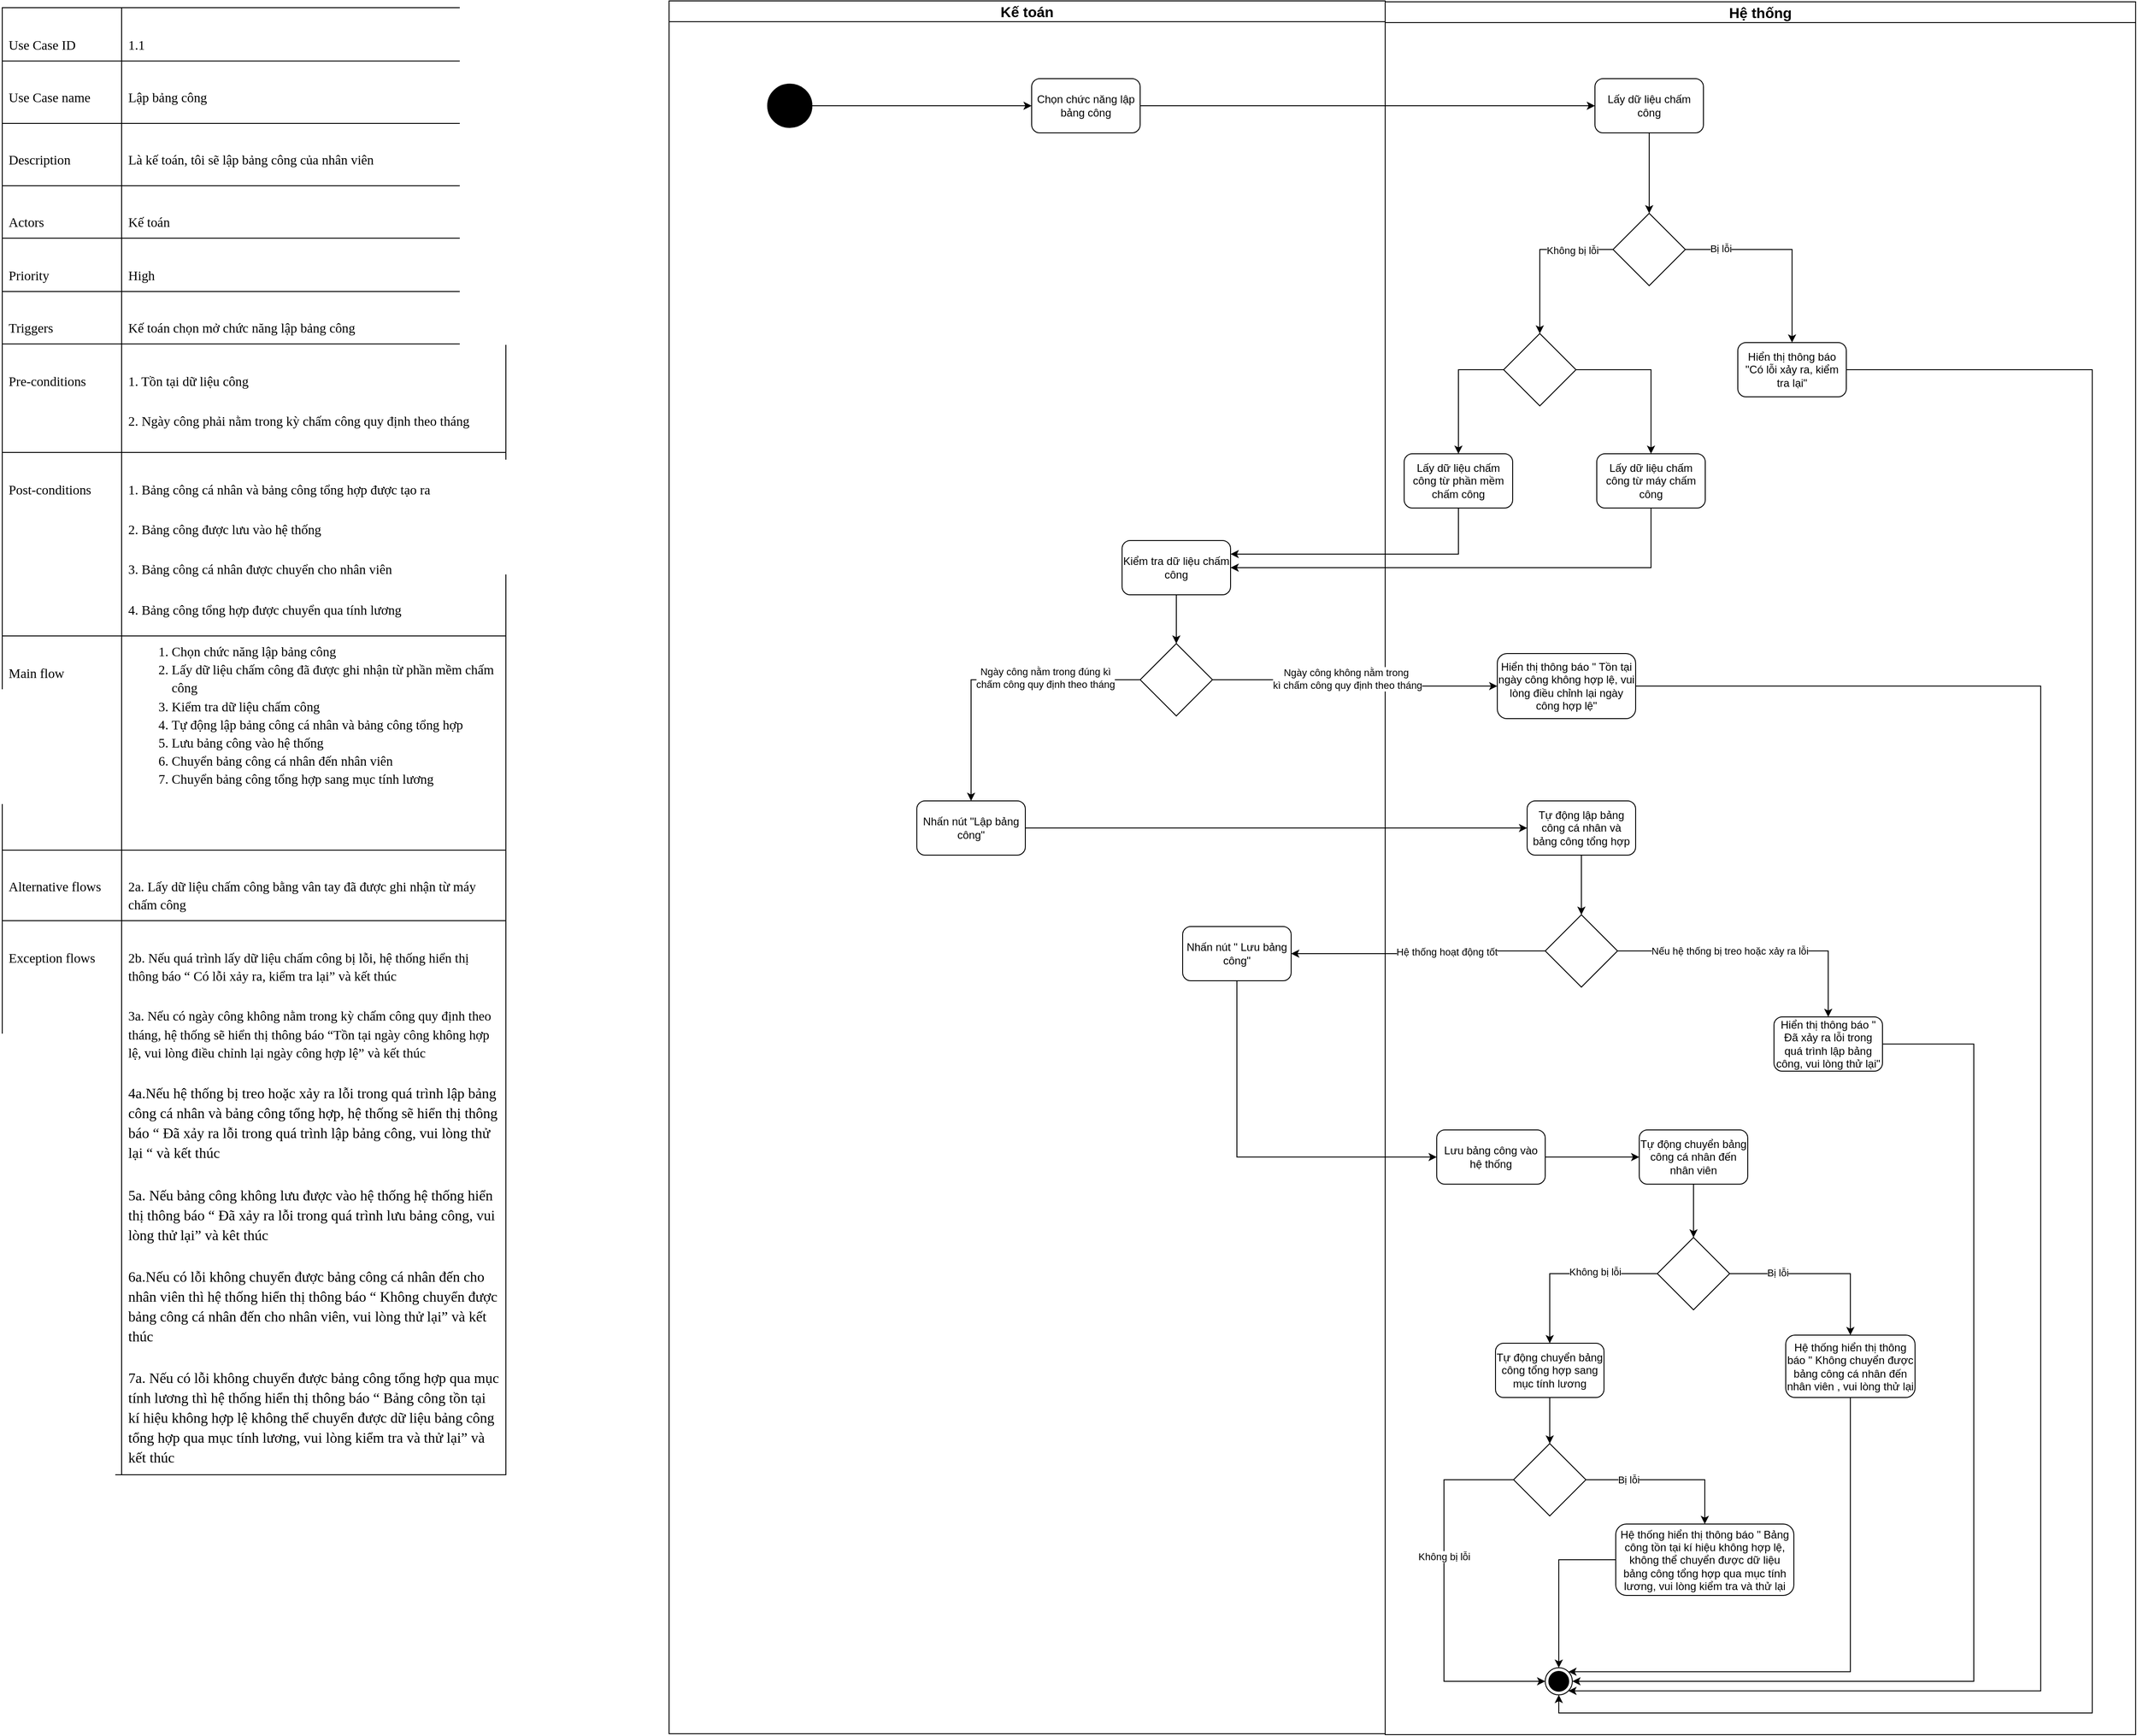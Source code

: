 <mxfile version="23.1.5" type="device">
  <diagram name="Page-1" id="2zx9Xnp8U7PzQBNnEimN">
    <mxGraphModel dx="1235" dy="740" grid="1" gridSize="10" guides="1" tooltips="1" connect="1" arrows="1" fold="1" page="1" pageScale="1" pageWidth="850" pageHeight="1100" math="0" shadow="0">
      <root>
        <mxCell id="0" />
        <mxCell id="1" parent="0" />
        <mxCell id="aPlCoS5utpTqL6tOqj2--1" value="&lt;b style=&quot;font-weight:normal;&quot; id=&quot;docs-internal-guid-bb8b0dc3-7fff-5e79-dfc9-e86ac7385494&quot;&gt;&lt;div dir=&quot;ltr&quot; style=&quot;margin-left:0pt;&quot; align=&quot;left&quot;&gt;&lt;table style=&quot;border:none;border-collapse:collapse;&quot;&gt;&lt;colgroup&gt;&lt;col width=&quot;137&quot;&gt;&lt;col width=&quot;455&quot;&gt;&lt;/colgroup&gt;&lt;tbody&gt;&lt;tr style=&quot;height:30.75pt&quot;&gt;&lt;td style=&quot;border-left:solid #000000 0.6pt;border-right:solid #000000 0.6pt;border-bottom:solid #000000 0.6pt;border-top:solid #000000 0.6pt;vertical-align:top;padding:5pt 5pt 5pt 5pt;overflow:hidden;overflow-wrap:break-word;&quot;&gt;&lt;p dir=&quot;ltr&quot; style=&quot;line-height:1.38;margin-top:18pt;margin-bottom:0pt;&quot;&gt;&lt;span style=&quot;font-size: 11pt; font-family: &amp;quot;Times New Roman&amp;quot;, serif; color: rgb(0, 0, 0); background-color: transparent; font-weight: 400; font-style: normal; font-variant: normal; text-decoration: none; vertical-align: baseline;&quot;&gt;Use Case ID&lt;/span&gt;&lt;/p&gt;&lt;/td&gt;&lt;td style=&quot;border-left:solid #000000 0.6pt;border-right:solid #000000 0.6pt;border-bottom:solid #000000 0.6pt;border-top:solid #000000 0.6pt;vertical-align:top;padding:5pt 5pt 5pt 5pt;overflow:hidden;overflow-wrap:break-word;&quot;&gt;&lt;p dir=&quot;ltr&quot; style=&quot;line-height:1.38;margin-top:18pt;margin-bottom:0pt;&quot;&gt;&lt;span style=&quot;font-size: 11pt; font-family: &amp;quot;Times New Roman&amp;quot;, serif; color: rgb(0, 0, 0); background-color: transparent; font-weight: 400; font-style: normal; font-variant: normal; text-decoration: none; vertical-align: baseline;&quot;&gt;1.1&lt;/span&gt;&lt;/p&gt;&lt;/td&gt;&lt;/tr&gt;&lt;tr style=&quot;height:51.75pt&quot;&gt;&lt;td style=&quot;border-left:solid #000000 0.6pt;border-right:solid #000000 0.6pt;border-bottom:solid #000000 0.6pt;border-top:solid #000000 0.6pt;vertical-align:top;padding:5pt 5pt 5pt 5pt;overflow:hidden;overflow-wrap:break-word;&quot;&gt;&lt;p dir=&quot;ltr&quot; style=&quot;line-height:1.38;margin-top:18pt;margin-bottom:0pt;&quot;&gt;&lt;span style=&quot;font-size: 11pt; font-family: &amp;quot;Times New Roman&amp;quot;, serif; color: rgb(0, 0, 0); background-color: transparent; font-weight: 400; font-style: normal; font-variant: normal; text-decoration: none; vertical-align: baseline;&quot;&gt;Use Case name&lt;/span&gt;&lt;/p&gt;&lt;/td&gt;&lt;td style=&quot;border-left:solid #000000 0.6pt;border-right:solid #000000 0.6pt;border-bottom:solid #000000 0.6pt;border-top:solid #000000 0.6pt;vertical-align:top;padding:5pt 5pt 5pt 5pt;overflow:hidden;overflow-wrap:break-word;&quot;&gt;&lt;p dir=&quot;ltr&quot; style=&quot;line-height:1.38;margin-top:18pt;margin-bottom:0pt;&quot;&gt;&lt;span style=&quot;font-size: 11pt; font-family: &amp;quot;Times New Roman&amp;quot;, serif; color: rgb(0, 0, 0); background-color: transparent; font-weight: 400; font-style: normal; font-variant: normal; text-decoration: none; vertical-align: baseline;&quot;&gt;Lập bảng công&lt;/span&gt;&lt;/p&gt;&lt;/td&gt;&lt;/tr&gt;&lt;tr style=&quot;height:51.75pt&quot;&gt;&lt;td style=&quot;border-left:solid #000000 0.6pt;border-right:solid #000000 0.6pt;border-bottom:solid #000000 0.6pt;border-top:solid #000000 0.6pt;vertical-align:top;padding:5pt 5pt 5pt 5pt;overflow:hidden;overflow-wrap:break-word;&quot;&gt;&lt;p dir=&quot;ltr&quot; style=&quot;line-height:1.38;margin-top:18pt;margin-bottom:0pt;&quot;&gt;&lt;span style=&quot;font-size: 11pt; font-family: &amp;quot;Times New Roman&amp;quot;, serif; color: rgb(0, 0, 0); background-color: transparent; font-weight: 400; font-style: normal; font-variant: normal; text-decoration: none; vertical-align: baseline;&quot;&gt;Description&lt;/span&gt;&lt;/p&gt;&lt;/td&gt;&lt;td style=&quot;border-left:solid #000000 0.6pt;border-right:solid #000000 0.6pt;border-bottom:solid #000000 0.6pt;border-top:solid #000000 0.6pt;vertical-align:top;padding:5pt 5pt 5pt 5pt;overflow:hidden;overflow-wrap:break-word;&quot;&gt;&lt;p dir=&quot;ltr&quot; style=&quot;line-height:1.38;margin-top:18pt;margin-bottom:0pt;&quot;&gt;&lt;span style=&quot;font-size: 11pt; font-family: &amp;quot;Times New Roman&amp;quot;, serif; color: rgb(0, 0, 0); background-color: transparent; font-weight: 400; font-style: normal; font-variant: normal; text-decoration: none; vertical-align: baseline;&quot;&gt;Là kế toán, tôi sẽ lập bảng công của nhân viên&lt;/span&gt;&lt;/p&gt;&lt;/td&gt;&lt;/tr&gt;&lt;tr style=&quot;height:30.75pt&quot;&gt;&lt;td style=&quot;border-left:solid #000000 0.6pt;border-right:solid #000000 0.6pt;border-bottom:solid #000000 0.6pt;border-top:solid #000000 0.6pt;vertical-align:top;padding:5pt 5pt 5pt 5pt;overflow:hidden;overflow-wrap:break-word;&quot;&gt;&lt;p dir=&quot;ltr&quot; style=&quot;line-height:1.38;margin-top:18pt;margin-bottom:0pt;&quot;&gt;&lt;span style=&quot;font-size: 11pt; font-family: &amp;quot;Times New Roman&amp;quot;, serif; color: rgb(0, 0, 0); background-color: transparent; font-weight: 400; font-style: normal; font-variant: normal; text-decoration: none; vertical-align: baseline;&quot;&gt;Actors&lt;/span&gt;&lt;/p&gt;&lt;/td&gt;&lt;td style=&quot;border-left:solid #000000 0.6pt;border-right:solid #000000 0.6pt;border-bottom:solid #000000 0.6pt;border-top:solid #000000 0.6pt;vertical-align:top;padding:5pt 5pt 5pt 5pt;overflow:hidden;overflow-wrap:break-word;&quot;&gt;&lt;p dir=&quot;ltr&quot; style=&quot;line-height:1.38;margin-top:18pt;margin-bottom:0pt;&quot;&gt;&lt;span style=&quot;font-size: 11pt; font-family: &amp;quot;Times New Roman&amp;quot;, serif; color: rgb(0, 0, 0); background-color: transparent; font-weight: 400; font-style: normal; font-variant: normal; text-decoration: none; vertical-align: baseline;&quot;&gt;Kế toán&lt;/span&gt;&lt;/p&gt;&lt;/td&gt;&lt;/tr&gt;&lt;tr style=&quot;height:30.75pt&quot;&gt;&lt;td style=&quot;border-left:solid #000000 0.6pt;border-right:solid #000000 0.6pt;border-bottom:solid #000000 0.6pt;border-top:solid #000000 0.6pt;vertical-align:top;padding:5pt 5pt 5pt 5pt;overflow:hidden;overflow-wrap:break-word;&quot;&gt;&lt;p dir=&quot;ltr&quot; style=&quot;line-height:1.38;margin-top:18pt;margin-bottom:0pt;&quot;&gt;&lt;span style=&quot;font-size: 11pt; font-family: &amp;quot;Times New Roman&amp;quot;, serif; color: rgb(0, 0, 0); background-color: transparent; font-weight: 400; font-style: normal; font-variant: normal; text-decoration: none; vertical-align: baseline;&quot;&gt;Priority&lt;/span&gt;&lt;/p&gt;&lt;/td&gt;&lt;td style=&quot;border-left:solid #000000 0.6pt;border-right:solid #000000 0.6pt;border-bottom:solid #000000 0.6pt;border-top:solid #000000 0.6pt;vertical-align:top;padding:5pt 5pt 5pt 5pt;overflow:hidden;overflow-wrap:break-word;&quot;&gt;&lt;p dir=&quot;ltr&quot; style=&quot;line-height:1.38;margin-top:18pt;margin-bottom:0pt;&quot;&gt;&lt;span style=&quot;font-size: 11pt; font-family: &amp;quot;Times New Roman&amp;quot;, serif; color: rgb(0, 0, 0); background-color: transparent; font-weight: 400; font-style: normal; font-variant: normal; text-decoration: none; vertical-align: baseline;&quot;&gt;High&lt;/span&gt;&lt;/p&gt;&lt;/td&gt;&lt;/tr&gt;&lt;tr style=&quot;height:30.75pt&quot;&gt;&lt;td style=&quot;border-left:solid #000000 0.6pt;border-right:solid #000000 0.6pt;border-bottom:solid #000000 0.6pt;border-top:solid #000000 0.6pt;vertical-align:top;padding:5pt 5pt 5pt 5pt;overflow:hidden;overflow-wrap:break-word;&quot;&gt;&lt;p dir=&quot;ltr&quot; style=&quot;line-height:1.38;margin-top:18pt;margin-bottom:0pt;&quot;&gt;&lt;span style=&quot;font-size: 11pt; font-family: &amp;quot;Times New Roman&amp;quot;, serif; color: rgb(0, 0, 0); background-color: transparent; font-weight: 400; font-style: normal; font-variant: normal; text-decoration: none; vertical-align: baseline;&quot;&gt;Triggers&lt;/span&gt;&lt;/p&gt;&lt;/td&gt;&lt;td style=&quot;border-left:solid #000000 0.6pt;border-right:solid #000000 0.6pt;border-bottom:solid #000000 0.6pt;border-top:solid #000000 0.6pt;vertical-align:top;padding:5pt 5pt 5pt 5pt;overflow:hidden;overflow-wrap:break-word;&quot;&gt;&lt;p dir=&quot;ltr&quot; style=&quot;line-height:1.38;margin-top:18pt;margin-bottom:0pt;&quot;&gt;&lt;span style=&quot;font-size: 11pt; font-family: &amp;quot;Times New Roman&amp;quot;, serif; color: rgb(0, 0, 0); background-color: transparent; font-weight: 400; font-style: normal; font-variant: normal; text-decoration: none; vertical-align: baseline;&quot;&gt;Kế toán chọn mở chức năng lập bảng công&lt;/span&gt;&lt;/p&gt;&lt;/td&gt;&lt;/tr&gt;&lt;tr style=&quot;height:90pt&quot;&gt;&lt;td style=&quot;border-left:solid #000000 0.6pt;border-right:solid #000000 0.6pt;border-bottom:solid #000000 0.6pt;border-top:solid #000000 0.6pt;vertical-align:top;padding:5pt 5pt 5pt 5pt;overflow:hidden;overflow-wrap:break-word;&quot;&gt;&lt;p dir=&quot;ltr&quot; style=&quot;line-height:1.38;margin-top:18pt;margin-bottom:0pt;&quot;&gt;&lt;span style=&quot;font-size: 11pt; font-family: &amp;quot;Times New Roman&amp;quot;, serif; color: rgb(0, 0, 0); background-color: transparent; font-weight: 400; font-style: normal; font-variant: normal; text-decoration: none; vertical-align: baseline;&quot;&gt;Pre-conditions&lt;/span&gt;&lt;/p&gt;&lt;/td&gt;&lt;td style=&quot;border-left:solid #000000 0.6pt;border-right:solid #000000 0.6pt;border-bottom:solid #000000 0.6pt;border-top:solid #000000 0.6pt;vertical-align:top;padding:5pt 5pt 5pt 5pt;overflow:hidden;overflow-wrap:break-word;&quot;&gt;&lt;p dir=&quot;ltr&quot; style=&quot;line-height:1.38;margin-top:18pt;margin-bottom:0pt;&quot;&gt;&lt;span style=&quot;font-size: 11pt; font-family: &amp;quot;Times New Roman&amp;quot;, serif; color: rgb(0, 0, 0); background-color: transparent; font-weight: 400; font-style: normal; font-variant: normal; text-decoration: none; vertical-align: baseline;&quot;&gt;1. Tồn tại dữ liệu công&lt;/span&gt;&lt;/p&gt;&lt;p dir=&quot;ltr&quot; style=&quot;line-height:1.38;margin-top:18pt;margin-bottom:0pt;&quot;&gt;&lt;span style=&quot;font-size: 11pt; font-family: &amp;quot;Times New Roman&amp;quot;, serif; color: rgb(0, 0, 0); background-color: transparent; font-weight: 400; font-style: normal; font-variant: normal; text-decoration: none; vertical-align: baseline;&quot;&gt;2. Ngày công phải nằm trong kỳ chấm công quy định theo tháng&lt;/span&gt;&lt;/p&gt;&lt;/td&gt;&lt;/tr&gt;&lt;tr style=&quot;height:152.25pt&quot;&gt;&lt;td style=&quot;border-left:solid #000000 0.6pt;border-right:solid #000000 0.6pt;border-bottom:solid #000000 0.6pt;border-top:solid #000000 0.6pt;vertical-align:top;padding:5pt 5pt 5pt 5pt;overflow:hidden;overflow-wrap:break-word;&quot;&gt;&lt;p dir=&quot;ltr&quot; style=&quot;line-height:1.38;margin-top:18pt;margin-bottom:0pt;&quot;&gt;&lt;span style=&quot;font-size: 11pt; font-family: &amp;quot;Times New Roman&amp;quot;, serif; color: rgb(0, 0, 0); background-color: transparent; font-weight: 400; font-style: normal; font-variant: normal; text-decoration: none; vertical-align: baseline;&quot;&gt;Post-conditions&lt;/span&gt;&lt;/p&gt;&lt;/td&gt;&lt;td style=&quot;border-left:solid #000000 0.6pt;border-right:solid #000000 0.6pt;border-bottom:solid #000000 0.6pt;border-top:solid #000000 0.6pt;vertical-align:top;padding:5pt 5pt 5pt 5pt;overflow:hidden;overflow-wrap:break-word;&quot;&gt;&lt;p dir=&quot;ltr&quot; style=&quot;line-height:1.38;margin-top:18pt;margin-bottom:0pt;&quot;&gt;&lt;span style=&quot;font-size: 11pt; font-family: &amp;quot;Times New Roman&amp;quot;, serif; color: rgb(0, 0, 0); background-color: transparent; font-weight: 400; font-style: normal; font-variant: normal; text-decoration: none; vertical-align: baseline;&quot;&gt;1. Bảng công cá nhân và bảng công tổng hợp được tạo ra&lt;/span&gt;&lt;/p&gt;&lt;p dir=&quot;ltr&quot; style=&quot;line-height:1.38;margin-top:18pt;margin-bottom:0pt;&quot;&gt;&lt;span style=&quot;font-size: 11pt; font-family: &amp;quot;Times New Roman&amp;quot;, serif; color: rgb(0, 0, 0); background-color: transparent; font-weight: 400; font-style: normal; font-variant: normal; text-decoration: none; vertical-align: baseline;&quot;&gt;2. Bảng công được lưu vào hệ thống&lt;/span&gt;&lt;/p&gt;&lt;p dir=&quot;ltr&quot; style=&quot;line-height:1.38;margin-top:18pt;margin-bottom:0pt;&quot;&gt;&lt;span style=&quot;font-size: 11pt; font-family: &amp;quot;Times New Roman&amp;quot;, serif; color: rgb(0, 0, 0); background-color: transparent; font-weight: 400; font-style: normal; font-variant: normal; text-decoration: none; vertical-align: baseline;&quot;&gt;3. Bảng công cá nhân được chuyển cho nhân viên&lt;/span&gt;&lt;/p&gt;&lt;p dir=&quot;ltr&quot; style=&quot;line-height:1.38;margin-top:18pt;margin-bottom:0pt;&quot;&gt;&lt;span style=&quot;font-size: 11pt; font-family: &amp;quot;Times New Roman&amp;quot;, serif; color: rgb(0, 0, 0); background-color: transparent; font-weight: 400; font-style: normal; font-variant: normal; text-decoration: none; vertical-align: baseline;&quot;&gt;4. Bảng công tổng hợp được chuyển qua tính lương&lt;/span&gt;&lt;/p&gt;&lt;/td&gt;&lt;/tr&gt;&lt;tr style=&quot;height:177.296pt&quot;&gt;&lt;td style=&quot;border-left:solid #000000 0.6pt;border-right:solid #000000 0.6pt;border-bottom:solid #000000 0.6pt;border-top:solid #000000 0.6pt;vertical-align:top;padding:5pt 5pt 5pt 5pt;overflow:hidden;overflow-wrap:break-word;&quot;&gt;&lt;p dir=&quot;ltr&quot; style=&quot;line-height:1.38;margin-top:18pt;margin-bottom:0pt;&quot;&gt;&lt;span style=&quot;font-size: 11pt; font-family: &amp;quot;Times New Roman&amp;quot;, serif; color: rgb(0, 0, 0); background-color: transparent; font-weight: 400; font-style: normal; font-variant: normal; text-decoration: none; vertical-align: baseline;&quot;&gt;Main flow&lt;/span&gt;&lt;/p&gt;&lt;/td&gt;&lt;td style=&quot;border-left:solid #000000 0.6pt;border-right:solid #000000 0.6pt;border-bottom:solid #000000 0.6pt;border-top:solid #000000 0.6pt;vertical-align:top;padding:5pt 5pt 5pt 5pt;overflow:hidden;overflow-wrap:break-word;&quot;&gt;&lt;ol style=&quot;margin-top:0;margin-bottom:0;padding-inline-start:48px;&quot;&gt;&lt;li dir=&quot;ltr&quot; style=&quot;list-style-type: decimal; font-size: 11pt; font-family: &amp;quot;Times New Roman&amp;quot;, serif; color: rgb(0, 0, 0); background-color: transparent; font-weight: 400; font-style: normal; font-variant: normal; text-decoration: none; vertical-align: baseline;&quot; aria-level=&quot;1&quot;&gt;&lt;p dir=&quot;ltr&quot; style=&quot;line-height:1.38;margin-top:0pt;margin-bottom:0pt;&quot; role=&quot;presentation&quot;&gt;&lt;span style=&quot;font-size: 11pt; font-family: &amp;quot;Times New Roman&amp;quot;, serif; color: rgb(0, 0, 0); background-color: transparent; font-weight: 400; font-style: normal; font-variant: normal; text-decoration: none; vertical-align: baseline;&quot;&gt;Chọn chức năng lập bảng công&lt;/span&gt;&lt;/p&gt;&lt;/li&gt;&lt;li dir=&quot;ltr&quot; style=&quot;list-style-type: decimal; font-size: 11pt; font-family: &amp;quot;Times New Roman&amp;quot;, serif; color: rgb(0, 0, 0); background-color: transparent; font-weight: 400; font-style: normal; font-variant: normal; text-decoration: none; vertical-align: baseline;&quot; aria-level=&quot;1&quot;&gt;&lt;p dir=&quot;ltr&quot; style=&quot;line-height:1.38;margin-top:0pt;margin-bottom:0pt;&quot; role=&quot;presentation&quot;&gt;&lt;span style=&quot;font-size: 11pt; font-family: &amp;quot;Times New Roman&amp;quot;, serif; color: rgb(0, 0, 0); background-color: transparent; font-weight: 400; font-style: normal; font-variant: normal; text-decoration: none; vertical-align: baseline;&quot;&gt;Lấy dữ liệu chấm công đã được ghi nhận từ phần mềm chấm công&lt;/span&gt;&lt;/p&gt;&lt;/li&gt;&lt;li dir=&quot;ltr&quot; style=&quot;list-style-type: decimal; font-size: 11pt; font-family: &amp;quot;Times New Roman&amp;quot;, serif; color: rgb(0, 0, 0); background-color: transparent; font-weight: 400; font-style: normal; font-variant: normal; text-decoration: none; vertical-align: baseline;&quot; aria-level=&quot;1&quot;&gt;&lt;p dir=&quot;ltr&quot; style=&quot;line-height:1.38;margin-top:0pt;margin-bottom:0pt;&quot; role=&quot;presentation&quot;&gt;&lt;span style=&quot;font-size: 11pt; font-family: &amp;quot;Times New Roman&amp;quot;, serif; color: rgb(0, 0, 0); background-color: transparent; font-weight: 400; font-style: normal; font-variant: normal; text-decoration: none; vertical-align: baseline;&quot;&gt;Kiểm tra dữ liệu chấm công&lt;/span&gt;&lt;/p&gt;&lt;/li&gt;&lt;li dir=&quot;ltr&quot; style=&quot;list-style-type: decimal; font-size: 11pt; font-family: &amp;quot;Times New Roman&amp;quot;, serif; color: rgb(0, 0, 0); background-color: transparent; font-weight: 400; font-style: normal; font-variant: normal; text-decoration: none; vertical-align: baseline;&quot; aria-level=&quot;1&quot;&gt;&lt;p dir=&quot;ltr&quot; style=&quot;line-height:1.38;margin-top:0pt;margin-bottom:0pt;&quot; role=&quot;presentation&quot;&gt;&lt;span style=&quot;font-size: 11pt; font-family: &amp;quot;Times New Roman&amp;quot;, serif; color: rgb(0, 0, 0); background-color: transparent; font-weight: 400; font-style: normal; font-variant: normal; text-decoration: none; vertical-align: baseline;&quot;&gt;Tự động lập bảng công cá nhân và bảng công tổng hợp&amp;nbsp;&lt;/span&gt;&lt;/p&gt;&lt;/li&gt;&lt;li dir=&quot;ltr&quot; style=&quot;list-style-type: decimal; font-size: 11pt; font-family: &amp;quot;Times New Roman&amp;quot;, serif; color: rgb(0, 0, 0); background-color: transparent; font-weight: 400; font-style: normal; font-variant: normal; text-decoration: none; vertical-align: baseline;&quot; aria-level=&quot;1&quot;&gt;&lt;p dir=&quot;ltr&quot; style=&quot;line-height:1.38;margin-top:0pt;margin-bottom:0pt;&quot; role=&quot;presentation&quot;&gt;&lt;span style=&quot;font-size: 11pt; font-family: &amp;quot;Times New Roman&amp;quot;, serif; color: rgb(0, 0, 0); background-color: transparent; font-weight: 400; font-style: normal; font-variant: normal; text-decoration: none; vertical-align: baseline;&quot;&gt;Lưu bảng công vào hệ thống&lt;/span&gt;&lt;/p&gt;&lt;/li&gt;&lt;li dir=&quot;ltr&quot; style=&quot;list-style-type: decimal; font-size: 11pt; font-family: &amp;quot;Times New Roman&amp;quot;, serif; color: rgb(0, 0, 0); background-color: transparent; font-weight: 400; font-style: normal; font-variant: normal; text-decoration: none; vertical-align: baseline;&quot; aria-level=&quot;1&quot;&gt;&lt;p dir=&quot;ltr&quot; style=&quot;line-height:1.38;margin-top:0pt;margin-bottom:0pt;&quot; role=&quot;presentation&quot;&gt;&lt;span style=&quot;font-size: 11pt; font-family: &amp;quot;Times New Roman&amp;quot;, serif; color: rgb(0, 0, 0); background-color: transparent; font-weight: 400; font-style: normal; font-variant: normal; text-decoration: none; vertical-align: baseline;&quot;&gt;Chuyển bảng công cá nhân đến nhân viên&amp;nbsp;&lt;/span&gt;&lt;/p&gt;&lt;/li&gt;&lt;li dir=&quot;ltr&quot; style=&quot;list-style-type: decimal; font-size: 11pt; font-family: &amp;quot;Times New Roman&amp;quot;, serif; color: rgb(0, 0, 0); background-color: transparent; font-weight: 400; font-style: normal; font-variant: normal; text-decoration: none; vertical-align: baseline;&quot; aria-level=&quot;1&quot;&gt;&lt;p dir=&quot;ltr&quot; style=&quot;line-height:1.38;margin-top:0pt;margin-bottom:18pt;&quot; role=&quot;presentation&quot;&gt;&lt;span style=&quot;font-size: 11pt; font-family: &amp;quot;Times New Roman&amp;quot;, serif; color: rgb(0, 0, 0); background-color: transparent; font-weight: 400; font-style: normal; font-variant: normal; text-decoration: none; vertical-align: baseline;&quot;&gt;Chuyển bảng công tổng hợp sang mục tính lương&amp;nbsp;&lt;/span&gt;&lt;/p&gt;&lt;/li&gt;&lt;/ol&gt;&lt;/td&gt;&lt;/tr&gt;&lt;tr style=&quot;height:51.75pt&quot;&gt;&lt;td style=&quot;border-left:solid #000000 0.6pt;border-right:solid #000000 0.6pt;border-bottom:solid #000000 0.6pt;border-top:solid #000000 0.6pt;vertical-align:top;padding:5pt 5pt 5pt 5pt;overflow:hidden;overflow-wrap:break-word;&quot;&gt;&lt;p dir=&quot;ltr&quot; style=&quot;line-height:1.38;margin-top:18pt;margin-bottom:0pt;&quot;&gt;&lt;span style=&quot;font-size: 11pt; font-family: &amp;quot;Times New Roman&amp;quot;, serif; color: rgb(0, 0, 0); background-color: transparent; font-weight: 400; font-style: normal; font-variant: normal; text-decoration: none; vertical-align: baseline;&quot;&gt;Alternative flows&lt;/span&gt;&lt;/p&gt;&lt;/td&gt;&lt;td style=&quot;border-left:solid #000000 0.6pt;border-right:solid #000000 0.6pt;border-bottom:solid #000000 0.6pt;border-top:solid #000000 0.6pt;vertical-align:top;padding:5pt 5pt 5pt 5pt;overflow:hidden;overflow-wrap:break-word;&quot;&gt;&lt;p dir=&quot;ltr&quot; style=&quot;line-height:1.38;margin-top:18pt;margin-bottom:0pt;&quot;&gt;&lt;span style=&quot;font-size: 11pt; font-family: &amp;quot;Times New Roman&amp;quot;, serif; color: rgb(0, 0, 0); background-color: transparent; font-weight: 400; font-style: normal; font-variant: normal; text-decoration: none; vertical-align: baseline;&quot;&gt;2a. Lấy dữ liệu chấm công bằng vân tay đã được ghi nhận từ máy chấm công&lt;/span&gt;&lt;/p&gt;&lt;/td&gt;&lt;/tr&gt;&lt;tr style=&quot;height:443.25pt&quot;&gt;&lt;td style=&quot;border-left:solid #000000 0.6pt;border-right:solid #000000 0.6pt;border-bottom:solid #000000 0.6pt;border-top:solid #000000 0.6pt;vertical-align:top;padding:5pt 5pt 5pt 5pt;overflow:hidden;overflow-wrap:break-word;&quot;&gt;&lt;p dir=&quot;ltr&quot; style=&quot;line-height:1.38;margin-top:18pt;margin-bottom:0pt;&quot;&gt;&lt;span style=&quot;font-size: 11pt; font-family: &amp;quot;Times New Roman&amp;quot;, serif; color: rgb(0, 0, 0); background-color: transparent; font-weight: 400; font-style: normal; font-variant: normal; text-decoration: none; vertical-align: baseline;&quot;&gt;Exception flows&lt;/span&gt;&lt;/p&gt;&lt;/td&gt;&lt;td style=&quot;border-left:solid #000000 0.6pt;border-right:solid #000000 0.6pt;border-bottom:solid #000000 0.6pt;border-top:solid #000000 0.6pt;vertical-align:top;padding:5pt 5pt 5pt 5pt;overflow:hidden;overflow-wrap:break-word;&quot;&gt;&lt;p dir=&quot;ltr&quot; style=&quot;line-height:1.38;margin-top:18pt;margin-bottom:0pt;&quot;&gt;&lt;span style=&quot;font-size: 11pt; font-family: &amp;quot;Times New Roman&amp;quot;, serif; color: rgb(0, 0, 0); background-color: transparent; font-weight: 400; font-style: normal; font-variant: normal; text-decoration: none; vertical-align: baseline;&quot;&gt;2b. Nếu quá trình lấy dữ liệu chấm công bị lỗi, hệ thống hiển thị thông báo “ Có lỗi xảy ra, kiểm tra lại” và kết thúc&lt;/span&gt;&lt;/p&gt;&lt;p dir=&quot;ltr&quot; style=&quot;line-height:1.38;margin-top:18pt;margin-bottom:0pt;&quot;&gt;&lt;span style=&quot;font-size: 11pt; font-family: &amp;quot;Times New Roman&amp;quot;, serif; color: rgb(0, 0, 0); background-color: transparent; font-weight: 400; font-style: normal; font-variant: normal; text-decoration: none; vertical-align: baseline;&quot;&gt;3a. Nếu có ngày công không nằm trong kỳ chấm công quy định theo tháng, hệ thống sẽ hiển thị thông báo “Tồn tại ngày công không hợp lệ, vui lòng điều chỉnh lại ngày công hợp lệ” và kết thúc&lt;/span&gt;&lt;/p&gt;&lt;p dir=&quot;ltr&quot; style=&quot;line-height:1.38;margin-top:18pt;margin-bottom:0pt;&quot;&gt;&lt;span style=&quot;font-size: 12pt; font-family: &amp;quot;Times New Roman&amp;quot;, serif; color: rgb(0, 0, 0); background-color: transparent; font-weight: 400; font-style: normal; font-variant: normal; text-decoration: none; vertical-align: baseline;&quot;&gt;4a.Nếu hệ thống bị treo hoặc xảy ra lỗi trong quá trình lập bảng công cá nhân và bảng công tổng hợp, hệ thống sẽ hiển thị thông báo “ Đã xảy ra lỗi trong quá trình lập bảng công, vui lòng thử lại “ và kết thúc&lt;/span&gt;&lt;/p&gt;&lt;p dir=&quot;ltr&quot; style=&quot;line-height:1.38;margin-top:18pt;margin-bottom:0pt;&quot;&gt;&lt;span style=&quot;font-size: 12pt; font-family: &amp;quot;Times New Roman&amp;quot;, serif; color: rgb(0, 0, 0); background-color: transparent; font-weight: 400; font-style: normal; font-variant: normal; text-decoration: none; vertical-align: baseline;&quot;&gt;5a. Nếu bảng công không lưu được vào hệ thống hệ thống hiển thị thông báo “ Đã xảy ra lỗi trong quá trình lưu bảng công, vui lòng thử lại” và kêt thúc&lt;/span&gt;&lt;/p&gt;&lt;p dir=&quot;ltr&quot; style=&quot;line-height:1.38;margin-top:18pt;margin-bottom:0pt;&quot;&gt;&lt;span style=&quot;font-size: 12pt; font-family: &amp;quot;Times New Roman&amp;quot;, serif; color: rgb(0, 0, 0); background-color: transparent; font-weight: 400; font-style: normal; font-variant: normal; text-decoration: none; vertical-align: baseline;&quot;&gt;6a.Nếu có lỗi không chuyển được bảng công cá nhân đến cho nhân viên thì hệ thống hiển thị thông báo “ Không chuyển được bảng công cá nhân đến cho nhân viên, vui lòng thử lại” và kết thúc&lt;/span&gt;&lt;/p&gt;&lt;p dir=&quot;ltr&quot; style=&quot;line-height:1.38;margin-top:18pt;margin-bottom:0pt;&quot;&gt;&lt;span style=&quot;font-size: 12pt; font-family: &amp;quot;Times New Roman&amp;quot;, serif; color: rgb(0, 0, 0); background-color: transparent; font-weight: 400; font-style: normal; font-variant: normal; text-decoration: none; vertical-align: baseline;&quot;&gt;7a. Nếu có lỗi không chuyển được bảng công tổng hợp qua mục tính lương thì hệ thống hiển thị thông báo “ Bảng công tồn tại kí hiệu không hợp lệ không thể chuyển được dữ liệu bảng công tổng hợp qua mục tính lương, vui lòng kiểm tra và thử lại” và kết thúc&lt;/span&gt;&lt;/p&gt;&lt;/td&gt;&lt;/tr&gt;&lt;/tbody&gt;&lt;/table&gt;&lt;/div&gt;&lt;br&gt;&lt;/b&gt;" style="text;whiteSpace=wrap;html=1;" vertex="1" parent="1">
          <mxGeometry x="10" y="10" width="560" height="1680" as="geometry" />
        </mxCell>
        <mxCell id="aPlCoS5utpTqL6tOqj2--2" value="&lt;font size=&quot;3&quot;&gt;Hệ thống&lt;/font&gt;" style="swimlane;whiteSpace=wrap;html=1;" vertex="1" parent="1">
          <mxGeometry x="1542" y="11" width="830" height="1917" as="geometry" />
        </mxCell>
        <mxCell id="aPlCoS5utpTqL6tOqj2--3" style="edgeStyle=orthogonalEdgeStyle;rounded=0;orthogonalLoop=1;jettySize=auto;html=1;exitX=0.5;exitY=1;exitDx=0;exitDy=0;entryX=0.5;entryY=0;entryDx=0;entryDy=0;" edge="1" parent="aPlCoS5utpTqL6tOqj2--2" source="aPlCoS5utpTqL6tOqj2--4" target="aPlCoS5utpTqL6tOqj2--9">
          <mxGeometry relative="1" as="geometry" />
        </mxCell>
        <mxCell id="aPlCoS5utpTqL6tOqj2--4" value="Lấy dữ liệu chấm công" style="rounded=1;whiteSpace=wrap;html=1;" vertex="1" parent="aPlCoS5utpTqL6tOqj2--2">
          <mxGeometry x="232" y="85" width="120" height="60" as="geometry" />
        </mxCell>
        <mxCell id="aPlCoS5utpTqL6tOqj2--5" style="edgeStyle=orthogonalEdgeStyle;rounded=0;orthogonalLoop=1;jettySize=auto;html=1;exitX=1;exitY=0.5;exitDx=0;exitDy=0;entryX=0.5;entryY=0;entryDx=0;entryDy=0;" edge="1" parent="aPlCoS5utpTqL6tOqj2--2" source="aPlCoS5utpTqL6tOqj2--9" target="aPlCoS5utpTqL6tOqj2--11">
          <mxGeometry relative="1" as="geometry" />
        </mxCell>
        <mxCell id="aPlCoS5utpTqL6tOqj2--6" value="Bị lỗi" style="edgeLabel;html=1;align=center;verticalAlign=middle;resizable=0;points=[];" connectable="0" vertex="1" parent="aPlCoS5utpTqL6tOqj2--5">
          <mxGeometry x="-0.648" y="1" relative="1" as="geometry">
            <mxPoint as="offset" />
          </mxGeometry>
        </mxCell>
        <mxCell id="aPlCoS5utpTqL6tOqj2--7" style="edgeStyle=orthogonalEdgeStyle;rounded=0;orthogonalLoop=1;jettySize=auto;html=1;exitX=0;exitY=0.5;exitDx=0;exitDy=0;entryX=0.5;entryY=0;entryDx=0;entryDy=0;" edge="1" parent="aPlCoS5utpTqL6tOqj2--2" source="aPlCoS5utpTqL6tOqj2--9" target="aPlCoS5utpTqL6tOqj2--15">
          <mxGeometry relative="1" as="geometry">
            <mxPoint x="79" y="371" as="targetPoint" />
          </mxGeometry>
        </mxCell>
        <mxCell id="aPlCoS5utpTqL6tOqj2--8" value="Không bị lỗi" style="edgeLabel;html=1;align=center;verticalAlign=middle;resizable=0;points=[];" connectable="0" vertex="1" parent="aPlCoS5utpTqL6tOqj2--7">
          <mxGeometry x="-0.476" y="1" relative="1" as="geometry">
            <mxPoint as="offset" />
          </mxGeometry>
        </mxCell>
        <mxCell id="aPlCoS5utpTqL6tOqj2--9" value="" style="rhombus;whiteSpace=wrap;html=1;" vertex="1" parent="aPlCoS5utpTqL6tOqj2--2">
          <mxGeometry x="252" y="234" width="80" height="80" as="geometry" />
        </mxCell>
        <mxCell id="aPlCoS5utpTqL6tOqj2--10" style="edgeStyle=orthogonalEdgeStyle;rounded=0;orthogonalLoop=1;jettySize=auto;html=1;exitX=1;exitY=0.5;exitDx=0;exitDy=0;entryX=0.5;entryY=1;entryDx=0;entryDy=0;" edge="1" parent="aPlCoS5utpTqL6tOqj2--2" source="aPlCoS5utpTqL6tOqj2--11" target="aPlCoS5utpTqL6tOqj2--12">
          <mxGeometry relative="1" as="geometry">
            <Array as="points">
              <mxPoint x="782" y="407" />
              <mxPoint x="782" y="1893" />
              <mxPoint x="192" y="1893" />
            </Array>
          </mxGeometry>
        </mxCell>
        <mxCell id="aPlCoS5utpTqL6tOqj2--11" value="Hiển thị thông báo &quot;Có lỗi xảy ra, kiểm tra lại&quot;" style="rounded=1;whiteSpace=wrap;html=1;" vertex="1" parent="aPlCoS5utpTqL6tOqj2--2">
          <mxGeometry x="390" y="377" width="120" height="60" as="geometry" />
        </mxCell>
        <mxCell id="aPlCoS5utpTqL6tOqj2--12" value="" style="ellipse;html=1;shape=endState;fillColor=strokeColor;" vertex="1" parent="aPlCoS5utpTqL6tOqj2--2">
          <mxGeometry x="177" y="1843" width="30" height="30" as="geometry" />
        </mxCell>
        <mxCell id="aPlCoS5utpTqL6tOqj2--13" style="edgeStyle=orthogonalEdgeStyle;rounded=0;orthogonalLoop=1;jettySize=auto;html=1;exitX=1;exitY=0.5;exitDx=0;exitDy=0;entryX=0.5;entryY=0;entryDx=0;entryDy=0;" edge="1" parent="aPlCoS5utpTqL6tOqj2--2" source="aPlCoS5utpTqL6tOqj2--15" target="aPlCoS5utpTqL6tOqj2--16">
          <mxGeometry relative="1" as="geometry" />
        </mxCell>
        <mxCell id="aPlCoS5utpTqL6tOqj2--14" style="edgeStyle=orthogonalEdgeStyle;rounded=0;orthogonalLoop=1;jettySize=auto;html=1;exitX=0;exitY=0.5;exitDx=0;exitDy=0;entryX=0.5;entryY=0;entryDx=0;entryDy=0;" edge="1" parent="aPlCoS5utpTqL6tOqj2--2" source="aPlCoS5utpTqL6tOqj2--15" target="aPlCoS5utpTqL6tOqj2--17">
          <mxGeometry relative="1" as="geometry" />
        </mxCell>
        <mxCell id="aPlCoS5utpTqL6tOqj2--15" value="" style="rhombus;whiteSpace=wrap;html=1;" vertex="1" parent="aPlCoS5utpTqL6tOqj2--2">
          <mxGeometry x="131" y="367" width="80" height="80" as="geometry" />
        </mxCell>
        <mxCell id="aPlCoS5utpTqL6tOqj2--16" value="Lấy dữ liệu chấm công từ máy chấm công" style="rounded=1;whiteSpace=wrap;html=1;" vertex="1" parent="aPlCoS5utpTqL6tOqj2--2">
          <mxGeometry x="234" y="500" width="120" height="60" as="geometry" />
        </mxCell>
        <mxCell id="aPlCoS5utpTqL6tOqj2--17" value="Lấy dữ liệu chấm công từ phần mềm chấm công" style="rounded=1;whiteSpace=wrap;html=1;" vertex="1" parent="aPlCoS5utpTqL6tOqj2--2">
          <mxGeometry x="21" y="500" width="120" height="60" as="geometry" />
        </mxCell>
        <mxCell id="aPlCoS5utpTqL6tOqj2--18" style="edgeStyle=orthogonalEdgeStyle;rounded=0;orthogonalLoop=1;jettySize=auto;html=1;exitX=1;exitY=0.5;exitDx=0;exitDy=0;entryX=1;entryY=1;entryDx=0;entryDy=0;" edge="1" parent="aPlCoS5utpTqL6tOqj2--2" source="aPlCoS5utpTqL6tOqj2--19" target="aPlCoS5utpTqL6tOqj2--12">
          <mxGeometry relative="1" as="geometry">
            <Array as="points">
              <mxPoint x="725" y="757" />
              <mxPoint x="725" y="1869" />
            </Array>
          </mxGeometry>
        </mxCell>
        <mxCell id="aPlCoS5utpTqL6tOqj2--19" value="Hiển thị thông báo &quot; Tồn tại ngày công không hợp lệ, vui lòng điều chỉnh lại ngày công hợp lệ&quot;" style="rounded=1;whiteSpace=wrap;html=1;" vertex="1" parent="aPlCoS5utpTqL6tOqj2--2">
          <mxGeometry x="124" y="721" width="153" height="72" as="geometry" />
        </mxCell>
        <mxCell id="aPlCoS5utpTqL6tOqj2--20" style="edgeStyle=orthogonalEdgeStyle;rounded=0;orthogonalLoop=1;jettySize=auto;html=1;exitX=0.5;exitY=1;exitDx=0;exitDy=0;entryX=0.5;entryY=0;entryDx=0;entryDy=0;" edge="1" parent="aPlCoS5utpTqL6tOqj2--2" source="aPlCoS5utpTqL6tOqj2--21" target="aPlCoS5utpTqL6tOqj2--24">
          <mxGeometry relative="1" as="geometry" />
        </mxCell>
        <mxCell id="aPlCoS5utpTqL6tOqj2--21" value="Tự động lập bảng công cá nhân và bảng công tổng hợp" style="rounded=1;whiteSpace=wrap;html=1;" vertex="1" parent="aPlCoS5utpTqL6tOqj2--2">
          <mxGeometry x="157" y="884" width="120" height="60" as="geometry" />
        </mxCell>
        <mxCell id="aPlCoS5utpTqL6tOqj2--22" style="edgeStyle=orthogonalEdgeStyle;rounded=0;orthogonalLoop=1;jettySize=auto;html=1;exitX=1;exitY=0.5;exitDx=0;exitDy=0;entryX=0.5;entryY=0;entryDx=0;entryDy=0;" edge="1" parent="aPlCoS5utpTqL6tOqj2--2" source="aPlCoS5utpTqL6tOqj2--24" target="aPlCoS5utpTqL6tOqj2--26">
          <mxGeometry relative="1" as="geometry" />
        </mxCell>
        <mxCell id="aPlCoS5utpTqL6tOqj2--23" value="Nếu hệ thống bị treo hoặc xảy ra lỗi" style="edgeLabel;html=1;align=center;verticalAlign=middle;resizable=0;points=[];" connectable="0" vertex="1" parent="aPlCoS5utpTqL6tOqj2--22">
          <mxGeometry x="-0.194" relative="1" as="geometry">
            <mxPoint as="offset" />
          </mxGeometry>
        </mxCell>
        <mxCell id="aPlCoS5utpTqL6tOqj2--24" value="" style="rhombus;whiteSpace=wrap;html=1;" vertex="1" parent="aPlCoS5utpTqL6tOqj2--2">
          <mxGeometry x="177" y="1010" width="80" height="80" as="geometry" />
        </mxCell>
        <mxCell id="aPlCoS5utpTqL6tOqj2--25" style="edgeStyle=orthogonalEdgeStyle;rounded=0;orthogonalLoop=1;jettySize=auto;html=1;exitX=1;exitY=0.5;exitDx=0;exitDy=0;entryX=1;entryY=0.5;entryDx=0;entryDy=0;" edge="1" parent="aPlCoS5utpTqL6tOqj2--2" source="aPlCoS5utpTqL6tOqj2--26" target="aPlCoS5utpTqL6tOqj2--12">
          <mxGeometry relative="1" as="geometry">
            <Array as="points">
              <mxPoint x="651" y="1153" />
              <mxPoint x="651" y="1858" />
            </Array>
          </mxGeometry>
        </mxCell>
        <mxCell id="aPlCoS5utpTqL6tOqj2--26" value="Hiển thị thông báo &quot; Đã xảy ra lỗi trong quá trình lập bảng công, vui lòng thử lại&quot;" style="rounded=1;whiteSpace=wrap;html=1;" vertex="1" parent="aPlCoS5utpTqL6tOqj2--2">
          <mxGeometry x="430" y="1123" width="120" height="60" as="geometry" />
        </mxCell>
        <mxCell id="aPlCoS5utpTqL6tOqj2--27" style="edgeStyle=orthogonalEdgeStyle;rounded=0;orthogonalLoop=1;jettySize=auto;html=1;exitX=1;exitY=0.5;exitDx=0;exitDy=0;entryX=0;entryY=0.5;entryDx=0;entryDy=0;" edge="1" parent="aPlCoS5utpTqL6tOqj2--2" source="aPlCoS5utpTqL6tOqj2--28" target="aPlCoS5utpTqL6tOqj2--30">
          <mxGeometry relative="1" as="geometry" />
        </mxCell>
        <mxCell id="aPlCoS5utpTqL6tOqj2--28" value="Lưu bảng công vào hệ thống" style="rounded=1;whiteSpace=wrap;html=1;" vertex="1" parent="aPlCoS5utpTqL6tOqj2--2">
          <mxGeometry x="57" y="1248" width="120" height="60" as="geometry" />
        </mxCell>
        <mxCell id="aPlCoS5utpTqL6tOqj2--29" style="edgeStyle=orthogonalEdgeStyle;rounded=0;orthogonalLoop=1;jettySize=auto;html=1;exitX=0.5;exitY=1;exitDx=0;exitDy=0;entryX=0.5;entryY=0;entryDx=0;entryDy=0;" edge="1" parent="aPlCoS5utpTqL6tOqj2--2" source="aPlCoS5utpTqL6tOqj2--30" target="aPlCoS5utpTqL6tOqj2--35">
          <mxGeometry relative="1" as="geometry" />
        </mxCell>
        <mxCell id="aPlCoS5utpTqL6tOqj2--30" value="Tự động chuyển bảng công cá nhân đến nhân viên" style="rounded=1;whiteSpace=wrap;html=1;" vertex="1" parent="aPlCoS5utpTqL6tOqj2--2">
          <mxGeometry x="281" y="1248" width="120" height="60" as="geometry" />
        </mxCell>
        <mxCell id="aPlCoS5utpTqL6tOqj2--31" style="edgeStyle=orthogonalEdgeStyle;rounded=0;orthogonalLoop=1;jettySize=auto;html=1;exitX=0;exitY=0.5;exitDx=0;exitDy=0;entryX=0.5;entryY=0;entryDx=0;entryDy=0;" edge="1" parent="aPlCoS5utpTqL6tOqj2--2" source="aPlCoS5utpTqL6tOqj2--35" target="aPlCoS5utpTqL6tOqj2--39">
          <mxGeometry relative="1" as="geometry">
            <mxPoint x="184" y="1488" as="targetPoint" />
          </mxGeometry>
        </mxCell>
        <mxCell id="aPlCoS5utpTqL6tOqj2--32" value="Không bị lỗi" style="edgeLabel;html=1;align=center;verticalAlign=middle;resizable=0;points=[];" connectable="0" vertex="1" parent="aPlCoS5utpTqL6tOqj2--31">
          <mxGeometry x="-0.291" y="-2" relative="1" as="geometry">
            <mxPoint as="offset" />
          </mxGeometry>
        </mxCell>
        <mxCell id="aPlCoS5utpTqL6tOqj2--33" style="edgeStyle=orthogonalEdgeStyle;rounded=0;orthogonalLoop=1;jettySize=auto;html=1;exitX=1;exitY=0.5;exitDx=0;exitDy=0;entryX=0.5;entryY=0;entryDx=0;entryDy=0;" edge="1" parent="aPlCoS5utpTqL6tOqj2--2" source="aPlCoS5utpTqL6tOqj2--35" target="aPlCoS5utpTqL6tOqj2--37">
          <mxGeometry relative="1" as="geometry" />
        </mxCell>
        <mxCell id="aPlCoS5utpTqL6tOqj2--34" value="Bị lỗi" style="edgeLabel;html=1;align=center;verticalAlign=middle;resizable=0;points=[];" connectable="0" vertex="1" parent="aPlCoS5utpTqL6tOqj2--33">
          <mxGeometry x="-0.481" y="1" relative="1" as="geometry">
            <mxPoint as="offset" />
          </mxGeometry>
        </mxCell>
        <mxCell id="aPlCoS5utpTqL6tOqj2--35" value="" style="rhombus;whiteSpace=wrap;html=1;" vertex="1" parent="aPlCoS5utpTqL6tOqj2--2">
          <mxGeometry x="301" y="1367" width="80" height="80" as="geometry" />
        </mxCell>
        <mxCell id="aPlCoS5utpTqL6tOqj2--36" style="edgeStyle=orthogonalEdgeStyle;rounded=0;orthogonalLoop=1;jettySize=auto;html=1;exitX=0.5;exitY=1;exitDx=0;exitDy=0;entryX=1;entryY=0;entryDx=0;entryDy=0;" edge="1" parent="aPlCoS5utpTqL6tOqj2--2" source="aPlCoS5utpTqL6tOqj2--37" target="aPlCoS5utpTqL6tOqj2--12">
          <mxGeometry relative="1" as="geometry">
            <Array as="points">
              <mxPoint x="514" y="1847" />
            </Array>
          </mxGeometry>
        </mxCell>
        <mxCell id="aPlCoS5utpTqL6tOqj2--37" value="Hệ thống hiển thị thông báo &quot; Không chuyển được bảng công cá nhân đến nhân viên , vui lòng thử lại" style="rounded=1;whiteSpace=wrap;html=1;" vertex="1" parent="aPlCoS5utpTqL6tOqj2--2">
          <mxGeometry x="443" y="1475" width="143" height="69" as="geometry" />
        </mxCell>
        <mxCell id="aPlCoS5utpTqL6tOqj2--38" style="edgeStyle=orthogonalEdgeStyle;rounded=0;orthogonalLoop=1;jettySize=auto;html=1;exitX=0.5;exitY=1;exitDx=0;exitDy=0;entryX=0.5;entryY=0;entryDx=0;entryDy=0;" edge="1" parent="aPlCoS5utpTqL6tOqj2--2" source="aPlCoS5utpTqL6tOqj2--39" target="aPlCoS5utpTqL6tOqj2--44">
          <mxGeometry relative="1" as="geometry" />
        </mxCell>
        <mxCell id="aPlCoS5utpTqL6tOqj2--39" value="Tự động chuyển bảng công tổng hợp sang mục tính lương" style="rounded=1;whiteSpace=wrap;html=1;" vertex="1" parent="aPlCoS5utpTqL6tOqj2--2">
          <mxGeometry x="122" y="1484" width="120" height="60" as="geometry" />
        </mxCell>
        <mxCell id="aPlCoS5utpTqL6tOqj2--40" style="edgeStyle=orthogonalEdgeStyle;rounded=0;orthogonalLoop=1;jettySize=auto;html=1;exitX=1;exitY=0.5;exitDx=0;exitDy=0;entryX=0.5;entryY=0;entryDx=0;entryDy=0;" edge="1" parent="aPlCoS5utpTqL6tOqj2--2" source="aPlCoS5utpTqL6tOqj2--44" target="aPlCoS5utpTqL6tOqj2--46">
          <mxGeometry relative="1" as="geometry" />
        </mxCell>
        <mxCell id="aPlCoS5utpTqL6tOqj2--41" value="Bị lỗi" style="edgeLabel;html=1;align=center;verticalAlign=middle;resizable=0;points=[];" connectable="0" vertex="1" parent="aPlCoS5utpTqL6tOqj2--40">
          <mxGeometry x="-0.478" relative="1" as="geometry">
            <mxPoint as="offset" />
          </mxGeometry>
        </mxCell>
        <mxCell id="aPlCoS5utpTqL6tOqj2--42" style="edgeStyle=orthogonalEdgeStyle;rounded=0;orthogonalLoop=1;jettySize=auto;html=1;exitX=0;exitY=0.5;exitDx=0;exitDy=0;entryX=0;entryY=0.5;entryDx=0;entryDy=0;" edge="1" parent="aPlCoS5utpTqL6tOqj2--2" source="aPlCoS5utpTqL6tOqj2--44" target="aPlCoS5utpTqL6tOqj2--12">
          <mxGeometry relative="1" as="geometry">
            <mxPoint x="71" y="1700" as="targetPoint" />
            <Array as="points">
              <mxPoint x="65" y="1635" />
              <mxPoint x="65" y="1858" />
            </Array>
          </mxGeometry>
        </mxCell>
        <mxCell id="aPlCoS5utpTqL6tOqj2--43" value="Không bị lỗi" style="edgeLabel;html=1;align=center;verticalAlign=middle;resizable=0;points=[];" connectable="0" vertex="1" parent="aPlCoS5utpTqL6tOqj2--42">
          <mxGeometry x="-0.217" relative="1" as="geometry">
            <mxPoint as="offset" />
          </mxGeometry>
        </mxCell>
        <mxCell id="aPlCoS5utpTqL6tOqj2--44" value="" style="rhombus;whiteSpace=wrap;html=1;" vertex="1" parent="aPlCoS5utpTqL6tOqj2--2">
          <mxGeometry x="142" y="1595" width="80" height="80" as="geometry" />
        </mxCell>
        <mxCell id="aPlCoS5utpTqL6tOqj2--45" style="edgeStyle=orthogonalEdgeStyle;rounded=0;orthogonalLoop=1;jettySize=auto;html=1;exitX=0;exitY=0.5;exitDx=0;exitDy=0;entryX=0.5;entryY=0;entryDx=0;entryDy=0;" edge="1" parent="aPlCoS5utpTqL6tOqj2--2" source="aPlCoS5utpTqL6tOqj2--46" target="aPlCoS5utpTqL6tOqj2--12">
          <mxGeometry relative="1" as="geometry" />
        </mxCell>
        <mxCell id="aPlCoS5utpTqL6tOqj2--46" value="Hệ thống hiển thị thông báo &quot; Bảng công tồn tại kí hiệu không hợp lệ, không thể chuyển được dữ liệu bảng công tổng hợp qua mục tính lương, vui lòng kiểm tra và thử lại" style="rounded=1;whiteSpace=wrap;html=1;" vertex="1" parent="aPlCoS5utpTqL6tOqj2--2">
          <mxGeometry x="255" y="1684" width="197" height="79" as="geometry" />
        </mxCell>
        <mxCell id="aPlCoS5utpTqL6tOqj2--47" value="&lt;font size=&quot;3&quot;&gt;Kế toán&lt;/font&gt;" style="swimlane;whiteSpace=wrap;html=1;" vertex="1" parent="1">
          <mxGeometry x="750" y="10" width="792" height="1917" as="geometry" />
        </mxCell>
        <mxCell id="aPlCoS5utpTqL6tOqj2--48" style="edgeStyle=orthogonalEdgeStyle;rounded=0;orthogonalLoop=1;jettySize=auto;html=1;exitX=1;exitY=0.5;exitDx=0;exitDy=0;entryX=0;entryY=0.5;entryDx=0;entryDy=0;" edge="1" parent="aPlCoS5utpTqL6tOqj2--47" source="aPlCoS5utpTqL6tOqj2--49" target="aPlCoS5utpTqL6tOqj2--50">
          <mxGeometry relative="1" as="geometry" />
        </mxCell>
        <mxCell id="aPlCoS5utpTqL6tOqj2--49" value="" style="ellipse;fillColor=strokeColor;html=1;" vertex="1" parent="aPlCoS5utpTqL6tOqj2--47">
          <mxGeometry x="109" y="92" width="49" height="48" as="geometry" />
        </mxCell>
        <mxCell id="aPlCoS5utpTqL6tOqj2--50" value="Chọn chức năng lập bảng công" style="rounded=1;whiteSpace=wrap;html=1;" vertex="1" parent="aPlCoS5utpTqL6tOqj2--47">
          <mxGeometry x="401" y="86" width="120" height="60" as="geometry" />
        </mxCell>
        <mxCell id="aPlCoS5utpTqL6tOqj2--51" style="edgeStyle=orthogonalEdgeStyle;rounded=0;orthogonalLoop=1;jettySize=auto;html=1;exitX=0.5;exitY=1;exitDx=0;exitDy=0;entryX=0.5;entryY=0;entryDx=0;entryDy=0;" edge="1" parent="aPlCoS5utpTqL6tOqj2--47" source="aPlCoS5utpTqL6tOqj2--52" target="aPlCoS5utpTqL6tOqj2--55">
          <mxGeometry relative="1" as="geometry" />
        </mxCell>
        <mxCell id="aPlCoS5utpTqL6tOqj2--52" value="Kiểm tra dữ liệu chấm công" style="rounded=1;whiteSpace=wrap;html=1;" vertex="1" parent="aPlCoS5utpTqL6tOqj2--47">
          <mxGeometry x="501" y="597" width="120" height="60" as="geometry" />
        </mxCell>
        <mxCell id="aPlCoS5utpTqL6tOqj2--53" style="edgeStyle=orthogonalEdgeStyle;rounded=0;orthogonalLoop=1;jettySize=auto;html=1;exitX=0;exitY=0.5;exitDx=0;exitDy=0;entryX=0.5;entryY=0;entryDx=0;entryDy=0;" edge="1" parent="aPlCoS5utpTqL6tOqj2--47" source="aPlCoS5utpTqL6tOqj2--55" target="aPlCoS5utpTqL6tOqj2--56">
          <mxGeometry relative="1" as="geometry" />
        </mxCell>
        <mxCell id="aPlCoS5utpTqL6tOqj2--54" value="Ngày công nằm trong đúng kì&lt;div&gt;chấm công quy định theo tháng&lt;/div&gt;" style="edgeLabel;html=1;align=center;verticalAlign=middle;resizable=0;points=[];" connectable="0" vertex="1" parent="aPlCoS5utpTqL6tOqj2--53">
          <mxGeometry x="-0.342" y="-2" relative="1" as="geometry">
            <mxPoint as="offset" />
          </mxGeometry>
        </mxCell>
        <mxCell id="aPlCoS5utpTqL6tOqj2--55" value="" style="rhombus;whiteSpace=wrap;html=1;" vertex="1" parent="aPlCoS5utpTqL6tOqj2--47">
          <mxGeometry x="521" y="711" width="80" height="80" as="geometry" />
        </mxCell>
        <mxCell id="aPlCoS5utpTqL6tOqj2--56" value="Nhấn nút &quot;Lập bảng công&quot;" style="rounded=1;whiteSpace=wrap;html=1;" vertex="1" parent="aPlCoS5utpTqL6tOqj2--47">
          <mxGeometry x="274" y="885" width="120" height="60" as="geometry" />
        </mxCell>
        <mxCell id="aPlCoS5utpTqL6tOqj2--57" value="Nhấn nút &quot; Lưu bảng công&quot;" style="rounded=1;whiteSpace=wrap;html=1;" vertex="1" parent="aPlCoS5utpTqL6tOqj2--47">
          <mxGeometry x="568" y="1024" width="120" height="60" as="geometry" />
        </mxCell>
        <mxCell id="aPlCoS5utpTqL6tOqj2--58" style="edgeStyle=orthogonalEdgeStyle;rounded=0;orthogonalLoop=1;jettySize=auto;html=1;exitX=1;exitY=0.5;exitDx=0;exitDy=0;entryX=0;entryY=0.5;entryDx=0;entryDy=0;" edge="1" parent="1" source="aPlCoS5utpTqL6tOqj2--50" target="aPlCoS5utpTqL6tOqj2--4">
          <mxGeometry relative="1" as="geometry" />
        </mxCell>
        <mxCell id="aPlCoS5utpTqL6tOqj2--59" style="edgeStyle=orthogonalEdgeStyle;rounded=0;orthogonalLoop=1;jettySize=auto;html=1;exitX=0.5;exitY=1;exitDx=0;exitDy=0;entryX=1;entryY=0.25;entryDx=0;entryDy=0;" edge="1" parent="1" source="aPlCoS5utpTqL6tOqj2--17" target="aPlCoS5utpTqL6tOqj2--52">
          <mxGeometry relative="1" as="geometry" />
        </mxCell>
        <mxCell id="aPlCoS5utpTqL6tOqj2--60" style="edgeStyle=orthogonalEdgeStyle;rounded=0;orthogonalLoop=1;jettySize=auto;html=1;exitX=0.5;exitY=1;exitDx=0;exitDy=0;entryX=1;entryY=0.5;entryDx=0;entryDy=0;" edge="1" parent="1" source="aPlCoS5utpTqL6tOqj2--16" target="aPlCoS5utpTqL6tOqj2--52">
          <mxGeometry relative="1" as="geometry" />
        </mxCell>
        <mxCell id="aPlCoS5utpTqL6tOqj2--61" style="edgeStyle=orthogonalEdgeStyle;rounded=0;orthogonalLoop=1;jettySize=auto;html=1;exitX=1;exitY=0.5;exitDx=0;exitDy=0;entryX=0;entryY=0.5;entryDx=0;entryDy=0;" edge="1" parent="1" source="aPlCoS5utpTqL6tOqj2--55" target="aPlCoS5utpTqL6tOqj2--19">
          <mxGeometry relative="1" as="geometry">
            <mxPoint x="1380" y="759" as="sourcePoint" />
            <mxPoint x="1677" y="759" as="targetPoint" />
          </mxGeometry>
        </mxCell>
        <mxCell id="aPlCoS5utpTqL6tOqj2--62" value="&lt;span style=&quot;color: rgba(0, 0, 0, 0); font-family: monospace; font-size: 0px; text-align: start;&quot;&gt;%3CmxGraphModel%3E%3Croot%3E%3CmxCell%20id%3D%220%22%2F%3E%3CmxCell%20id%3D%221%22%20parent%3D%220%22%2F%3E%3CmxCell%20id%3D%222%22%20value%3D%22%26lt%3Bfont%20size%3D%26quot%3B3%26quot%3B%26gt%3BH%E1%BB%87%20th%E1%BB%91ng%26lt%3B%2Ffont%26gt%3B%22%20style%3D%22swimlane%3BwhiteSpace%3Dwrap%3Bhtml%3D1%3BfillColor%3D%23f5f5f5%3BstrokeColor%3D%23666666%3BgradientColor%3D%23b3b3b3%3B%22%20vertex%3D%221%22%20parent%3D%221%22%3E%3CmxGeometry%20x%3D%22370%22%20y%3D%22-950%22%20width%3D%22830%22%20height%3D%221179%22%20as%3D%22geometry%22%2F%3E%3C%2FmxCell%3E%3CmxCell%20id%3D%223%22%20style%3D%22edgeStyle%3DorthogonalEdgeStyle%3Brounded%3D0%3BorthogonalLoop%3D1%3BjettySize%3Dauto%3Bhtml%3D1%3BexitX%3D0.5%3BexitY%3D1%3BexitDx%3D0%3BexitDy%3D0%3BentryX%3D0.5%3BentryY%3D0%3BentryDx%3D0%3BentryDy%3D0%3B%22%20edge%3D%221%22%20parent%3D%222%22%20source%3D%224%22%20target%3D%229%22%3E%3CmxGeometry%20relative%3D%221%22%20as%3D%22geometry%22%2F%3E%3C%2FmxCell%3E%3CmxCell%20id%3D%224%22%20value%3D%22L%E1%BA%A5y%20d%E1%BB%AF%20li%E1%BB%87u%20ch%E1%BA%A5m%20c%C3%B4ng%22%20style%3D%22rounded%3D1%3BwhiteSpace%3Dwrap%3Bhtml%3D1%3B%22%20vertex%3D%221%22%20parent%3D%222%22%3E%3CmxGeometry%20x%3D%22232%22%20y%3D%2285%22%20width%3D%22120%22%20height%3D%2260%22%20as%3D%22geometry%22%2F%3E%3C%2FmxCell%3E%3CmxCell%20id%3D%225%22%20style%3D%22edgeStyle%3DorthogonalEdgeStyle%3Brounded%3D0%3BorthogonalLoop%3D1%3BjettySize%3Dauto%3Bhtml%3D1%3BexitX%3D1%3BexitY%3D0.5%3BexitDx%3D0%3BexitDy%3D0%3BentryX%3D0.5%3BentryY%3D0%3BentryDx%3D0%3BentryDy%3D0%3B%22%20edge%3D%221%22%20parent%3D%222%22%20source%3D%229%22%20target%3D%2211%22%3E%3CmxGeometry%20relative%3D%221%22%20as%3D%22geometry%22%2F%3E%3C%2FmxCell%3E%3CmxCell%20id%3D%226%22%20value%3D%22B%E1%BB%8B%20l%E1%BB%97i%22%20style%3D%22edgeLabel%3Bhtml%3D1%3Balign%3Dcenter%3BverticalAlign%3Dmiddle%3Bresizable%3D0%3Bpoints%3D%5B%5D%3B%22%20vertex%3D%221%22%20connectable%3D%220%22%20parent%3D%225%22%3E%3CmxGeometry%20x%3D%22-0.648%22%20y%3D%221%22%20relative%3D%221%22%20as%3D%22geometry%22%3E%3CmxPoint%20as%3D%22offset%22%2F%3E%3C%2FmxGeometry%3E%3C%2FmxCell%3E%3CmxCell%20id%3D%227%22%20style%3D%22edgeStyle%3DorthogonalEdgeStyle%3Brounded%3D0%3BorthogonalLoop%3D1%3BjettySize%3Dauto%3Bhtml%3D1%3BexitX%3D0%3BexitY%3D0.5%3BexitDx%3D0%3BexitDy%3D0%3BentryX%3D0.5%3BentryY%3D0%3BentryDx%3D0%3BentryDy%3D0%3B%22%20edge%3D%221%22%20parent%3D%222%22%20source%3D%229%22%20target%3D%2215%22%3E%3CmxGeometry%20relative%3D%221%22%20as%3D%22geometry%22%3E%3CmxPoint%20x%3D%2279%22%20y%3D%22371%22%20as%3D%22targetPoint%22%2F%3E%3C%2FmxGeometry%3E%3C%2FmxCell%3E%3CmxCell%20id%3D%228%22%20value%3D%22Kh%C3%B4ng%20b%E1%BB%8B%20l%E1%BB%97i%22%20style%3D%22edgeLabel%3Bhtml%3D1%3Balign%3Dcenter%3BverticalAlign%3Dmiddle%3Bresizable%3D0%3Bpoints%3D%5B%5D%3B%22%20vertex%3D%221%22%20connectable%3D%220%22%20parent%3D%227%22%3E%3CmxGeometry%20x%3D%22-0.476%22%20y%3D%221%22%20relative%3D%221%22%20as%3D%22geometry%22%3E%3CmxPoint%20as%3D%22offset%22%2F%3E%3C%2FmxGeometry%3E%3C%2FmxCell%3E%3CmxCell%20id%3D%229%22%20value%3D%22%22%20style%3D%22rhombus%3BwhiteSpace%3Dwrap%3Bhtml%3D1%3B%22%20vertex%3D%221%22%20parent%3D%222%22%3E%3CmxGeometry%20x%3D%22252%22%20y%3D%22234%22%20width%3D%2280%22%20height%3D%2280%22%20as%3D%22geometry%22%2F%3E%3C%2FmxCell%3E%3CmxCell%20id%3D%2210%22%20style%3D%22edgeStyle%3DorthogonalEdgeStyle%3Brounded%3D0%3BorthogonalLoop%3D1%3BjettySize%3Dauto%3Bhtml%3D1%3BexitX%3D1%3BexitY%3D0.5%3BexitDx%3D0%3BexitDy%3D0%3BentryX%3D0.5%3BentryY%3D0%3BentryDx%3D0%3BentryDy%3D0%3B%22%20edge%3D%221%22%20parent%3D%222%22%20source%3D%2211%22%20target%3D%2212%22%3E%3CmxGeometry%20relative%3D%221%22%20as%3D%22geometry%22%2F%3E%3C%2FmxCell%3E%3CmxCell%20id%3D%2211%22%20value%3D%22Hi%E1%BB%83n%20th%E1%BB%8B%20th%C3%B4ng%20b%C3%A1o%20%26quot%3BC%C3%B3%20l%E1%BB%97i%20x%E1%BA%A3y%20ra%2C%20ki%E1%BB%83m%20tra%20l%E1%BA%A1i%26quot%3B%22%20style%3D%22rounded%3D1%3BwhiteSpace%3Dwrap%3Bhtml%3D1%3B%22%20vertex%3D%221%22%20parent%3D%222%22%3E%3CmxGeometry%20x%3D%22390%22%20y%3D%22377%22%20width%3D%22120%22%20height%3D%2260%22%20as%3D%22geometry%22%2F%3E%3C%2FmxCell%3E%3CmxCell%20id%3D%2212%22%20value%3D%22%22%20style%3D%22ellipse%3Bhtml%3D1%3Bshape%3DendState%3BfillColor%3DstrokeColor%3B%22%20vertex%3D%221%22%20parent%3D%222%22%3E%3CmxGeometry%20x%3D%22644%22%20y%3D%22583%22%20width%3D%2230%22%20height%3D%2230%22%20as%3D%22geometry%22%2F%3E%3C%2FmxCell%3E%3CmxCell%20id%3D%2213%22%20style%3D%22edgeStyle%3DorthogonalEdgeStyle%3Brounded%3D0%3BorthogonalLoop%3D1%3BjettySize%3Dauto%3Bhtml%3D1%3BexitX%3D1%3BexitY%3D0.5%3BexitDx%3D0%3BexitDy%3D0%3BentryX%3D0.5%3BentryY%3D0%3BentryDx%3D0%3BentryDy%3D0%3B%22%20edge%3D%221%22%20parent%3D%222%22%20source%3D%2215%22%20target%3D%2216%22%3E%3CmxGeometry%20relative%3D%221%22%20as%3D%22geometry%22%2F%3E%3C%2FmxCell%3E%3CmxCell%20id%3D%2214%22%20style%3D%22edgeStyle%3DorthogonalEdgeStyle%3Brounded%3D0%3BorthogonalLoop%3D1%3BjettySize%3Dauto%3Bhtml%3D1%3BexitX%3D0%3BexitY%3D0.5%3BexitDx%3D0%3BexitDy%3D0%3BentryX%3D0.5%3BentryY%3D0%3BentryDx%3D0%3BentryDy%3D0%3B%22%20edge%3D%221%22%20parent%3D%222%22%20source%3D%2215%22%20target%3D%2217%22%3E%3CmxGeometry%20relative%3D%221%22%20as%3D%22geometry%22%2F%3E%3C%2FmxCell%3E%3CmxCell%20id%3D%2215%22%20value%3D%22%22%20style%3D%22rhombus%3BwhiteSpace%3Dwrap%3Bhtml%3D1%3B%22%20vertex%3D%221%22%20parent%3D%222%22%3E%3CmxGeometry%20x%3D%22131%22%20y%3D%22367%22%20width%3D%2280%22%20height%3D%2280%22%20as%3D%22geometry%22%2F%3E%3C%2FmxCell%3E%3CmxCell%20id%3D%2216%22%20value%3D%22L%E1%BA%A5y%20d%E1%BB%AF%20li%E1%BB%87u%20ch%E1%BA%A5m%20c%C3%B4ng%20t%E1%BB%AB%20m%C3%A1y%20ch%E1%BA%A5m%20c%C3%B4ng%22%20style%3D%22rounded%3D1%3BwhiteSpace%3Dwrap%3Bhtml%3D1%3B%22%20vertex%3D%221%22%20parent%3D%222%22%3E%3CmxGeometry%20x%3D%22234%22%20y%3D%22500%22%20width%3D%22120%22%20height%3D%2260%22%20as%3D%22geometry%22%2F%3E%3C%2FmxCell%3E%3CmxCell%20id%3D%2217%22%20value%3D%22L%E1%BA%A5y%20d%E1%BB%AF%20li%E1%BB%87u%20ch%E1%BA%A5m%20c%C3%B4ng%20t%E1%BB%AB%20ph%E1%BA%A7n%20m%E1%BB%81m%20ch%E1%BA%A5m%20c%C3%B4ng%22%20style%3D%22rounded%3D1%3BwhiteSpace%3Dwrap%3Bhtml%3D1%3B%22%20vertex%3D%221%22%20parent%3D%222%22%3E%3CmxGeometry%20x%3D%2221%22%20y%3D%22500%22%20width%3D%22120%22%20height%3D%2260%22%20as%3D%22geometry%22%2F%3E%3C%2FmxCell%3E%3CmxCell%20id%3D%2218%22%20value%3D%22%22%20style%3D%22rounded%3D1%3BwhiteSpace%3Dwrap%3Bhtml%3D1%3B%22%20vertex%3D%221%22%20parent%3D%222%22%3E%3CmxGeometry%20x%3D%2286%22%20y%3D%22718%22%20width%3D%22120%22%20height%3D%2260%22%20as%3D%22geometry%22%2F%3E%3C%2FmxCell%3E%3C%2Froot%3E%3C%2FmxGraphModel%3E&lt;/span&gt;" style="edgeLabel;html=1;align=center;verticalAlign=middle;resizable=0;points=[];" connectable="0" vertex="1" parent="aPlCoS5utpTqL6tOqj2--61">
          <mxGeometry x="-0.103" y="-1" relative="1" as="geometry">
            <mxPoint as="offset" />
          </mxGeometry>
        </mxCell>
        <mxCell id="aPlCoS5utpTqL6tOqj2--63" value="Ngày công không nằm trong&amp;nbsp;&lt;div&gt;kì chấm công quy định theo tháng&lt;/div&gt;" style="edgeLabel;html=1;align=center;verticalAlign=middle;resizable=0;points=[];" connectable="0" vertex="1" parent="aPlCoS5utpTqL6tOqj2--61">
          <mxGeometry x="-0.075" y="1" relative="1" as="geometry">
            <mxPoint as="offset" />
          </mxGeometry>
        </mxCell>
        <mxCell id="aPlCoS5utpTqL6tOqj2--64" style="edgeStyle=orthogonalEdgeStyle;rounded=0;orthogonalLoop=1;jettySize=auto;html=1;exitX=1;exitY=0.5;exitDx=0;exitDy=0;entryX=0;entryY=0.5;entryDx=0;entryDy=0;" edge="1" parent="1" source="aPlCoS5utpTqL6tOqj2--56" target="aPlCoS5utpTqL6tOqj2--21">
          <mxGeometry relative="1" as="geometry" />
        </mxCell>
        <mxCell id="aPlCoS5utpTqL6tOqj2--65" style="edgeStyle=orthogonalEdgeStyle;rounded=0;orthogonalLoop=1;jettySize=auto;html=1;exitX=0;exitY=0.5;exitDx=0;exitDy=0;entryX=1;entryY=0.5;entryDx=0;entryDy=0;" edge="1" parent="1" source="aPlCoS5utpTqL6tOqj2--24" target="aPlCoS5utpTqL6tOqj2--57">
          <mxGeometry relative="1" as="geometry" />
        </mxCell>
        <mxCell id="aPlCoS5utpTqL6tOqj2--66" value="Hệ thống hoạt động tốt" style="edgeLabel;html=1;align=center;verticalAlign=middle;resizable=0;points=[];" connectable="0" vertex="1" parent="aPlCoS5utpTqL6tOqj2--65">
          <mxGeometry x="-0.231" y="1" relative="1" as="geometry">
            <mxPoint as="offset" />
          </mxGeometry>
        </mxCell>
        <mxCell id="aPlCoS5utpTqL6tOqj2--67" style="edgeStyle=orthogonalEdgeStyle;rounded=0;orthogonalLoop=1;jettySize=auto;html=1;exitX=0.5;exitY=1;exitDx=0;exitDy=0;entryX=0;entryY=0.5;entryDx=0;entryDy=0;" edge="1" parent="1" source="aPlCoS5utpTqL6tOqj2--57" target="aPlCoS5utpTqL6tOqj2--28">
          <mxGeometry relative="1" as="geometry" />
        </mxCell>
      </root>
    </mxGraphModel>
  </diagram>
</mxfile>
